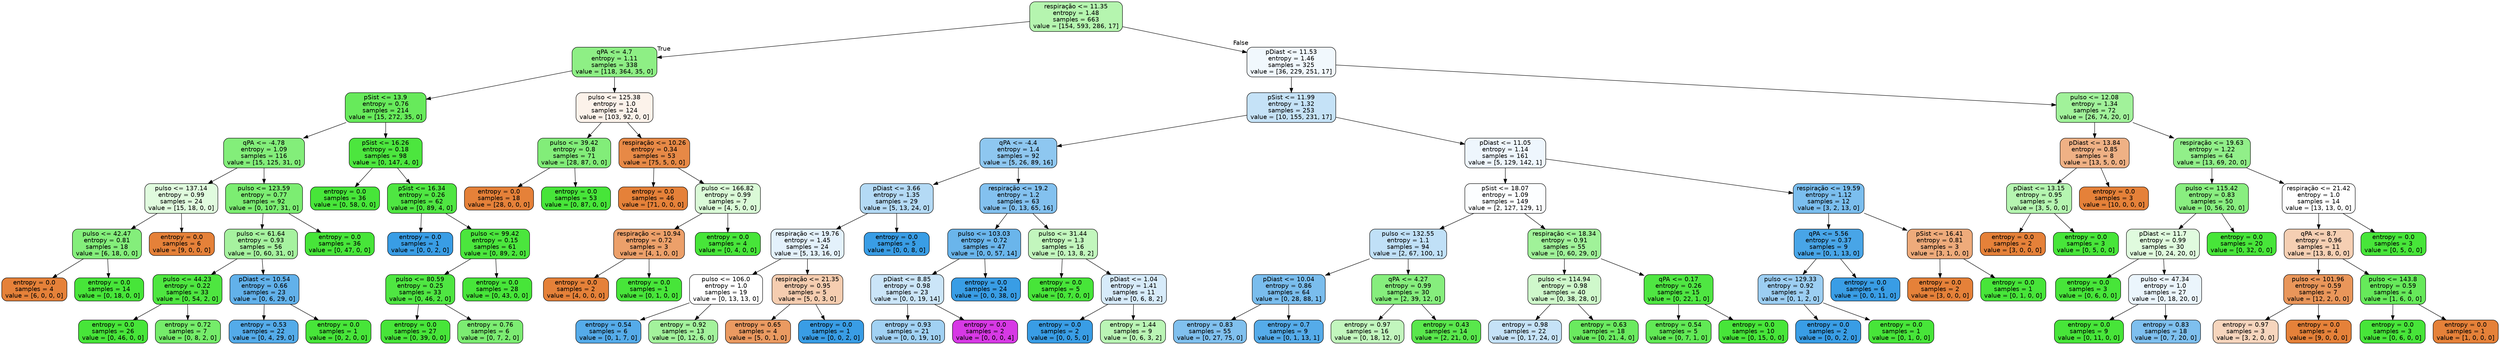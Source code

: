 digraph Tree {
node [shape=box, style="filled, rounded", color="black", fontname="helvetica"] ;
edge [fontname="helvetica"] ;
0 [label="respiração <= 11.35\nentropy = 1.48\nsamples = 663\nvalue = [154, 593, 286, 17]", fillcolor="#b5f5af"] ;
1 [label="qPA <= 4.7\nentropy = 1.11\nsamples = 338\nvalue = [118, 364, 35, 0]", fillcolor="#8eef85"] ;
0 -> 1 [labeldistance=2.5, labelangle=45, headlabel="True"] ;
2 [label="pSist <= 13.9\nentropy = 0.76\nsamples = 214\nvalue = [15, 272, 35, 0]", fillcolor="#67ea5b"] ;
1 -> 2 ;
3 [label="qPA <= -4.78\nentropy = 1.09\nsamples = 116\nvalue = [15, 125, 31, 0]", fillcolor="#83ee7a"] ;
2 -> 3 ;
4 [label="pulso <= 137.14\nentropy = 0.99\nsamples = 24\nvalue = [15, 18, 0, 0]", fillcolor="#e0fbde"] ;
3 -> 4 ;
5 [label="pulso <= 42.47\nentropy = 0.81\nsamples = 18\nvalue = [6, 18, 0, 0]", fillcolor="#84ee7b"] ;
4 -> 5 ;
6 [label="entropy = 0.0\nsamples = 4\nvalue = [6, 0, 0, 0]", fillcolor="#e58139"] ;
5 -> 6 ;
7 [label="entropy = 0.0\nsamples = 14\nvalue = [0, 18, 0, 0]", fillcolor="#47e539"] ;
5 -> 7 ;
8 [label="entropy = 0.0\nsamples = 6\nvalue = [9, 0, 0, 0]", fillcolor="#e58139"] ;
4 -> 8 ;
9 [label="pulso <= 123.59\nentropy = 0.77\nsamples = 92\nvalue = [0, 107, 31, 0]", fillcolor="#7ced72"] ;
3 -> 9 ;
10 [label="pulso <= 61.64\nentropy = 0.93\nsamples = 56\nvalue = [0, 60, 31, 0]", fillcolor="#a6f29f"] ;
9 -> 10 ;
11 [label="pulso <= 44.23\nentropy = 0.22\nsamples = 33\nvalue = [0, 54, 2, 0]", fillcolor="#4ee640"] ;
10 -> 11 ;
12 [label="entropy = 0.0\nsamples = 26\nvalue = [0, 46, 0, 0]", fillcolor="#47e539"] ;
11 -> 12 ;
13 [label="entropy = 0.72\nsamples = 7\nvalue = [0, 8, 2, 0]", fillcolor="#75ec6a"] ;
11 -> 13 ;
14 [label="pDiast <= 10.54\nentropy = 0.66\nsamples = 23\nvalue = [0, 6, 29, 0]", fillcolor="#62b1ea"] ;
10 -> 14 ;
15 [label="entropy = 0.53\nsamples = 22\nvalue = [0, 4, 29, 0]", fillcolor="#54abe9"] ;
14 -> 15 ;
16 [label="entropy = 0.0\nsamples = 1\nvalue = [0, 2, 0, 0]", fillcolor="#47e539"] ;
14 -> 16 ;
17 [label="entropy = 0.0\nsamples = 36\nvalue = [0, 47, 0, 0]", fillcolor="#47e539"] ;
9 -> 17 ;
18 [label="pSist <= 16.26\nentropy = 0.18\nsamples = 98\nvalue = [0, 147, 4, 0]", fillcolor="#4ce63e"] ;
2 -> 18 ;
19 [label="entropy = 0.0\nsamples = 36\nvalue = [0, 58, 0, 0]", fillcolor="#47e539"] ;
18 -> 19 ;
20 [label="pSist <= 16.34\nentropy = 0.26\nsamples = 62\nvalue = [0, 89, 4, 0]", fillcolor="#4fe642"] ;
18 -> 20 ;
21 [label="entropy = 0.0\nsamples = 1\nvalue = [0, 0, 2, 0]", fillcolor="#399de5"] ;
20 -> 21 ;
22 [label="pulso <= 99.42\nentropy = 0.15\nsamples = 61\nvalue = [0, 89, 2, 0]", fillcolor="#4be63d"] ;
20 -> 22 ;
23 [label="pulso <= 80.59\nentropy = 0.25\nsamples = 33\nvalue = [0, 46, 2, 0]", fillcolor="#4fe642"] ;
22 -> 23 ;
24 [label="entropy = 0.0\nsamples = 27\nvalue = [0, 39, 0, 0]", fillcolor="#47e539"] ;
23 -> 24 ;
25 [label="entropy = 0.76\nsamples = 6\nvalue = [0, 7, 2, 0]", fillcolor="#7cec72"] ;
23 -> 25 ;
26 [label="entropy = 0.0\nsamples = 28\nvalue = [0, 43, 0, 0]", fillcolor="#47e539"] ;
22 -> 26 ;
27 [label="pulso <= 125.38\nentropy = 1.0\nsamples = 124\nvalue = [103, 92, 0, 0]", fillcolor="#fcf2ea"] ;
1 -> 27 ;
28 [label="pulso <= 39.42\nentropy = 0.8\nsamples = 71\nvalue = [28, 87, 0, 0]", fillcolor="#82ed79"] ;
27 -> 28 ;
29 [label="entropy = 0.0\nsamples = 18\nvalue = [28, 0, 0, 0]", fillcolor="#e58139"] ;
28 -> 29 ;
30 [label="entropy = 0.0\nsamples = 53\nvalue = [0, 87, 0, 0]", fillcolor="#47e539"] ;
28 -> 30 ;
31 [label="respiração <= 10.26\nentropy = 0.34\nsamples = 53\nvalue = [75, 5, 0, 0]", fillcolor="#e78946"] ;
27 -> 31 ;
32 [label="entropy = 0.0\nsamples = 46\nvalue = [71, 0, 0, 0]", fillcolor="#e58139"] ;
31 -> 32 ;
33 [label="pulso <= 166.82\nentropy = 0.99\nsamples = 7\nvalue = [4, 5, 0, 0]", fillcolor="#dafad7"] ;
31 -> 33 ;
34 [label="respiração <= 10.94\nentropy = 0.72\nsamples = 3\nvalue = [4, 1, 0, 0]", fillcolor="#eca06a"] ;
33 -> 34 ;
35 [label="entropy = 0.0\nsamples = 2\nvalue = [4, 0, 0, 0]", fillcolor="#e58139"] ;
34 -> 35 ;
36 [label="entropy = 0.0\nsamples = 1\nvalue = [0, 1, 0, 0]", fillcolor="#47e539"] ;
34 -> 36 ;
37 [label="entropy = 0.0\nsamples = 4\nvalue = [0, 4, 0, 0]", fillcolor="#47e539"] ;
33 -> 37 ;
38 [label="pDiast <= 11.53\nentropy = 1.46\nsamples = 325\nvalue = [36, 229, 251, 17]", fillcolor="#f1f8fd"] ;
0 -> 38 [labeldistance=2.5, labelangle=-45, headlabel="False"] ;
39 [label="pSist <= 11.99\nentropy = 1.32\nsamples = 253\nvalue = [10, 155, 231, 17]", fillcolor="#c5e2f7"] ;
38 -> 39 ;
40 [label="qPA <= -4.4\nentropy = 1.4\nsamples = 92\nvalue = [5, 26, 89, 16]", fillcolor="#8ec7f0"] ;
39 -> 40 ;
41 [label="pDiast <= 3.66\nentropy = 1.35\nsamples = 29\nvalue = [5, 13, 24, 0]", fillcolor="#b4daf5"] ;
40 -> 41 ;
42 [label="respiração <= 19.76\nentropy = 1.45\nsamples = 24\nvalue = [5, 13, 16, 0]", fillcolor="#e3f1fb"] ;
41 -> 42 ;
43 [label="pulso <= 106.0\nentropy = 1.0\nsamples = 19\nvalue = [0, 13, 13, 0]", fillcolor="#ffffff"] ;
42 -> 43 ;
44 [label="entropy = 0.54\nsamples = 6\nvalue = [0, 1, 7, 0]", fillcolor="#55abe9"] ;
43 -> 44 ;
45 [label="entropy = 0.92\nsamples = 13\nvalue = [0, 12, 6, 0]", fillcolor="#a3f29c"] ;
43 -> 45 ;
46 [label="respiração <= 21.35\nentropy = 0.95\nsamples = 5\nvalue = [5, 0, 3, 0]", fillcolor="#f5cdb0"] ;
42 -> 46 ;
47 [label="entropy = 0.65\nsamples = 4\nvalue = [5, 0, 1, 0]", fillcolor="#ea9a61"] ;
46 -> 47 ;
48 [label="entropy = 0.0\nsamples = 1\nvalue = [0, 0, 2, 0]", fillcolor="#399de5"] ;
46 -> 48 ;
49 [label="entropy = 0.0\nsamples = 5\nvalue = [0, 0, 8, 0]", fillcolor="#399de5"] ;
41 -> 49 ;
50 [label="respiração <= 19.2\nentropy = 1.2\nsamples = 63\nvalue = [0, 13, 65, 16]", fillcolor="#83c1ef"] ;
40 -> 50 ;
51 [label="pulso <= 103.03\nentropy = 0.72\nsamples = 47\nvalue = [0, 0, 57, 14]", fillcolor="#6ab5eb"] ;
50 -> 51 ;
52 [label="pDiast <= 8.85\nentropy = 0.98\nsamples = 23\nvalue = [0, 0, 19, 14]", fillcolor="#cbe5f8"] ;
51 -> 52 ;
53 [label="entropy = 0.93\nsamples = 21\nvalue = [0, 0, 19, 10]", fillcolor="#a1d1f3"] ;
52 -> 53 ;
54 [label="entropy = 0.0\nsamples = 2\nvalue = [0, 0, 0, 4]", fillcolor="#d739e5"] ;
52 -> 54 ;
55 [label="entropy = 0.0\nsamples = 24\nvalue = [0, 0, 38, 0]", fillcolor="#399de5"] ;
51 -> 55 ;
56 [label="pulso <= 31.44\nentropy = 1.3\nsamples = 16\nvalue = [0, 13, 8, 2]", fillcolor="#c2f6bd"] ;
50 -> 56 ;
57 [label="entropy = 0.0\nsamples = 5\nvalue = [0, 7, 0, 0]", fillcolor="#47e539"] ;
56 -> 57 ;
58 [label="pDiast <= 1.04\nentropy = 1.41\nsamples = 11\nvalue = [0, 6, 8, 2]", fillcolor="#d7ebfa"] ;
56 -> 58 ;
59 [label="entropy = 0.0\nsamples = 2\nvalue = [0, 0, 5, 0]", fillcolor="#399de5"] ;
58 -> 59 ;
60 [label="entropy = 1.44\nsamples = 9\nvalue = [0, 6, 3, 2]", fillcolor="#baf5b5"] ;
58 -> 60 ;
61 [label="pDiast <= 11.05\nentropy = 1.14\nsamples = 161\nvalue = [5, 129, 142, 1]", fillcolor="#eef6fd"] ;
39 -> 61 ;
62 [label="pSist <= 18.07\nentropy = 1.09\nsamples = 149\nvalue = [2, 127, 129, 1]", fillcolor="#fcfeff"] ;
61 -> 62 ;
63 [label="pulso <= 132.55\nentropy = 1.1\nsamples = 94\nvalue = [2, 67, 100, 1]", fillcolor="#c0e0f7"] ;
62 -> 63 ;
64 [label="pDiast <= 10.04\nentropy = 0.86\nsamples = 64\nvalue = [0, 28, 88, 1]", fillcolor="#7abded"] ;
63 -> 64 ;
65 [label="entropy = 0.83\nsamples = 55\nvalue = [0, 27, 75, 0]", fillcolor="#80c0ee"] ;
64 -> 65 ;
66 [label="entropy = 0.7\nsamples = 9\nvalue = [0, 1, 13, 1]", fillcolor="#55abe9"] ;
64 -> 66 ;
67 [label="qPA <= 4.27\nentropy = 0.99\nsamples = 30\nvalue = [2, 39, 12, 0]", fillcolor="#86ee7d"] ;
63 -> 67 ;
68 [label="entropy = 0.97\nsamples = 16\nvalue = [0, 18, 12, 0]", fillcolor="#c2f6bd"] ;
67 -> 68 ;
69 [label="entropy = 0.43\nsamples = 14\nvalue = [2, 21, 0, 0]", fillcolor="#59e74c"] ;
67 -> 69 ;
70 [label="respiração <= 18.34\nentropy = 0.91\nsamples = 55\nvalue = [0, 60, 29, 0]", fillcolor="#a0f299"] ;
62 -> 70 ;
71 [label="pulso <= 114.94\nentropy = 0.98\nsamples = 40\nvalue = [0, 38, 28, 0]", fillcolor="#cff8cb"] ;
70 -> 71 ;
72 [label="entropy = 0.98\nsamples = 22\nvalue = [0, 17, 24, 0]", fillcolor="#c5e2f7"] ;
71 -> 72 ;
73 [label="entropy = 0.63\nsamples = 18\nvalue = [0, 21, 4, 0]", fillcolor="#6aea5f"] ;
71 -> 73 ;
74 [label="qPA <= 0.17\nentropy = 0.26\nsamples = 15\nvalue = [0, 22, 1, 0]", fillcolor="#4fe642"] ;
70 -> 74 ;
75 [label="entropy = 0.54\nsamples = 5\nvalue = [0, 7, 1, 0]", fillcolor="#61e955"] ;
74 -> 75 ;
76 [label="entropy = 0.0\nsamples = 10\nvalue = [0, 15, 0, 0]", fillcolor="#47e539"] ;
74 -> 76 ;
77 [label="respiração <= 19.59\nentropy = 1.12\nsamples = 12\nvalue = [3, 2, 13, 0]", fillcolor="#7bbeee"] ;
61 -> 77 ;
78 [label="qPA <= 5.56\nentropy = 0.37\nsamples = 9\nvalue = [0, 1, 13, 0]", fillcolor="#48a5e7"] ;
77 -> 78 ;
79 [label="pulso <= 129.33\nentropy = 0.92\nsamples = 3\nvalue = [0, 1, 2, 0]", fillcolor="#9ccef2"] ;
78 -> 79 ;
80 [label="entropy = 0.0\nsamples = 2\nvalue = [0, 0, 2, 0]", fillcolor="#399de5"] ;
79 -> 80 ;
81 [label="entropy = 0.0\nsamples = 1\nvalue = [0, 1, 0, 0]", fillcolor="#47e539"] ;
79 -> 81 ;
82 [label="entropy = 0.0\nsamples = 6\nvalue = [0, 0, 11, 0]", fillcolor="#399de5"] ;
78 -> 82 ;
83 [label="pSist <= 16.41\nentropy = 0.81\nsamples = 3\nvalue = [3, 1, 0, 0]", fillcolor="#eeab7b"] ;
77 -> 83 ;
84 [label="entropy = 0.0\nsamples = 2\nvalue = [3, 0, 0, 0]", fillcolor="#e58139"] ;
83 -> 84 ;
85 [label="entropy = 0.0\nsamples = 1\nvalue = [0, 1, 0, 0]", fillcolor="#47e539"] ;
83 -> 85 ;
86 [label="pulso <= 12.08\nentropy = 1.34\nsamples = 72\nvalue = [26, 74, 20, 0]", fillcolor="#a1f29a"] ;
38 -> 86 ;
87 [label="pDiast <= 13.84\nentropy = 0.85\nsamples = 8\nvalue = [13, 5, 0, 0]", fillcolor="#efb185"] ;
86 -> 87 ;
88 [label="pDiast <= 13.15\nentropy = 0.95\nsamples = 5\nvalue = [3, 5, 0, 0]", fillcolor="#b5f5b0"] ;
87 -> 88 ;
89 [label="entropy = 0.0\nsamples = 2\nvalue = [3, 0, 0, 0]", fillcolor="#e58139"] ;
88 -> 89 ;
90 [label="entropy = 0.0\nsamples = 3\nvalue = [0, 5, 0, 0]", fillcolor="#47e539"] ;
88 -> 90 ;
91 [label="entropy = 0.0\nsamples = 3\nvalue = [10, 0, 0, 0]", fillcolor="#e58139"] ;
87 -> 91 ;
92 [label="respiração <= 19.63\nentropy = 1.22\nsamples = 64\nvalue = [13, 69, 20, 0]", fillcolor="#91ef89"] ;
86 -> 92 ;
93 [label="pulso <= 115.42\nentropy = 0.83\nsamples = 50\nvalue = [0, 56, 20, 0]", fillcolor="#89ee80"] ;
92 -> 93 ;
94 [label="pDiast <= 11.7\nentropy = 0.99\nsamples = 30\nvalue = [0, 24, 20, 0]", fillcolor="#e0fbde"] ;
93 -> 94 ;
95 [label="entropy = 0.0\nsamples = 3\nvalue = [0, 6, 0, 0]", fillcolor="#47e539"] ;
94 -> 95 ;
96 [label="pulso <= 47.34\nentropy = 1.0\nsamples = 27\nvalue = [0, 18, 20, 0]", fillcolor="#ebf5fc"] ;
94 -> 96 ;
97 [label="entropy = 0.0\nsamples = 9\nvalue = [0, 11, 0, 0]", fillcolor="#47e539"] ;
96 -> 97 ;
98 [label="entropy = 0.83\nsamples = 18\nvalue = [0, 7, 20, 0]", fillcolor="#7ebfee"] ;
96 -> 98 ;
99 [label="entropy = 0.0\nsamples = 20\nvalue = [0, 32, 0, 0]", fillcolor="#47e539"] ;
93 -> 99 ;
100 [label="respiração <= 21.42\nentropy = 1.0\nsamples = 14\nvalue = [13, 13, 0, 0]", fillcolor="#ffffff"] ;
92 -> 100 ;
101 [label="qPA <= 8.7\nentropy = 0.96\nsamples = 11\nvalue = [13, 8, 0, 0]", fillcolor="#f5cfb3"] ;
100 -> 101 ;
102 [label="pulso <= 101.96\nentropy = 0.59\nsamples = 7\nvalue = [12, 2, 0, 0]", fillcolor="#e9965a"] ;
101 -> 102 ;
103 [label="entropy = 0.97\nsamples = 3\nvalue = [3, 2, 0, 0]", fillcolor="#f6d5bd"] ;
102 -> 103 ;
104 [label="entropy = 0.0\nsamples = 4\nvalue = [9, 0, 0, 0]", fillcolor="#e58139"] ;
102 -> 104 ;
105 [label="pulso <= 143.8\nentropy = 0.59\nsamples = 4\nvalue = [1, 6, 0, 0]", fillcolor="#66e95a"] ;
101 -> 105 ;
106 [label="entropy = 0.0\nsamples = 3\nvalue = [0, 6, 0, 0]", fillcolor="#47e539"] ;
105 -> 106 ;
107 [label="entropy = 0.0\nsamples = 1\nvalue = [1, 0, 0, 0]", fillcolor="#e58139"] ;
105 -> 107 ;
108 [label="entropy = 0.0\nsamples = 3\nvalue = [0, 5, 0, 0]", fillcolor="#47e539"] ;
100 -> 108 ;
}